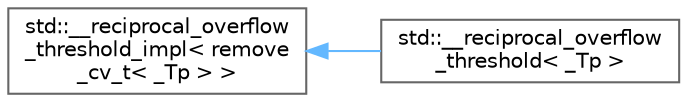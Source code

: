 digraph "Graphical Class Hierarchy"
{
 // LATEX_PDF_SIZE
  bgcolor="transparent";
  edge [fontname=Helvetica,fontsize=10,labelfontname=Helvetica,labelfontsize=10];
  node [fontname=Helvetica,fontsize=10,shape=box,height=0.2,width=0.4];
  rankdir="LR";
  Node0 [id="Node000000",label="std::__reciprocal_overflow\l_threshold_impl\< remove\l_cv_t\< _Tp \> \>",height=0.2,width=0.4,color="grey40", fillcolor="white", style="filled",URL="$structstd_1_1____reciprocal__overflow__threshold__impl.html",tooltip=" "];
  Node0 -> Node1 [id="edge364_Node000000_Node000001",dir="back",color="steelblue1",style="solid",tooltip=" "];
  Node1 [id="Node000001",label="std::__reciprocal_overflow\l_threshold\< _Tp \>",height=0.2,width=0.4,color="grey40", fillcolor="white", style="filled",URL="$structstd_1_1____reciprocal__overflow__threshold.html",tooltip=" "];
}
